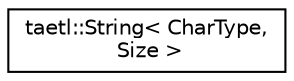 digraph "Graphical Class Hierarchy"
{
  edge [fontname="Helvetica",fontsize="10",labelfontname="Helvetica",labelfontsize="10"];
  node [fontname="Helvetica",fontsize="10",shape=record];
  rankdir="LR";
  Node0 [label="taetl::String\< CharType,\l Size \>",height=0.2,width=0.4,color="black", fillcolor="white", style="filled",URL="$classtaetl_1_1String.html",tooltip="String class with fixed size capacity. "];
}
